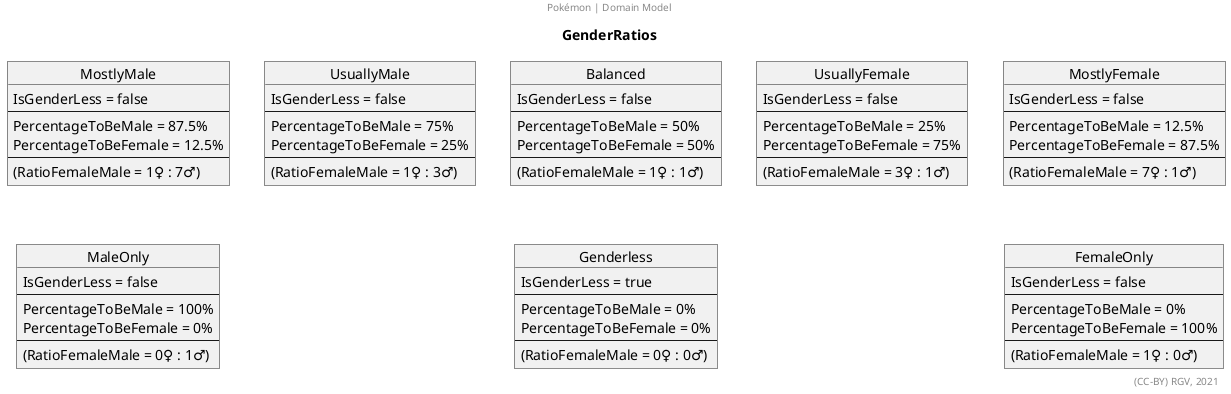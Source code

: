 @startuml
title GenderRatios
center header Pokémon | Domain Model
'''''''''''''
'''''''''''''

object Genderless{ 
    IsGenderLess = true
    --
    PercentageToBeMale = 0%
    PercentageToBeFemale = 0%
    --
    (RatioFemaleMale = 0♀ : 0♂)
}

object MaleOnly{
    IsGenderLess = false
    --
    PercentageToBeMale = 100%
    PercentageToBeFemale = 0%
    --
    (RatioFemaleMale = 0♀ : 1♂)
}

object MostlyMale{
    IsGenderLess = false
    --
    PercentageToBeMale = 87.5%
    PercentageToBeFemale = 12.5%
    --
    (RatioFemaleMale = 1♀ : 7♂)
}

object UsuallyMale{
    IsGenderLess = false
    --
    PercentageToBeMale = 75%
    PercentageToBeFemale = 25%
    --
    (RatioFemaleMale = 1♀ : 3♂)
}

object Balanced{
    IsGenderLess = false
    --
    PercentageToBeMale = 50%
    PercentageToBeFemale = 50%
    --
    (RatioFemaleMale = 1♀ : 1♂)
}

object UsuallyFemale{
    IsGenderLess = false
    --
    PercentageToBeMale = 25%
    PercentageToBeFemale = 75%
    --
    (RatioFemaleMale = 3♀ : 1♂)
}

object MostlyFemale{
    IsGenderLess = false
    --
    PercentageToBeMale = 12.5%
    PercentageToBeFemale = 87.5%
    --
    (RatioFemaleMale = 7♀ : 1♂)
}

object FemaleOnly{
    IsGenderLess = false
    --
    PercentageToBeMale = 0%
    PercentageToBeFemale = 100%
    --
    (RatioFemaleMale = 1♀ : 0♂)
}

'''''''''''''

Balanced .d. Genderless #transparent

MaleOnly .u. MostlyMale #transparent
MostlyMale .r. UsuallyMale #transparent
UsuallyMale .r. Balanced #transparent

FemaleOnly .u. MostlyFemale #transparent
MostlyFemale .l. UsuallyFemale #transparent
UsuallyFemale .l. Balanced #transparent

'''''''''''''
'''''''''''''
right footer (CC-BY) RGV, 2021
@enduml